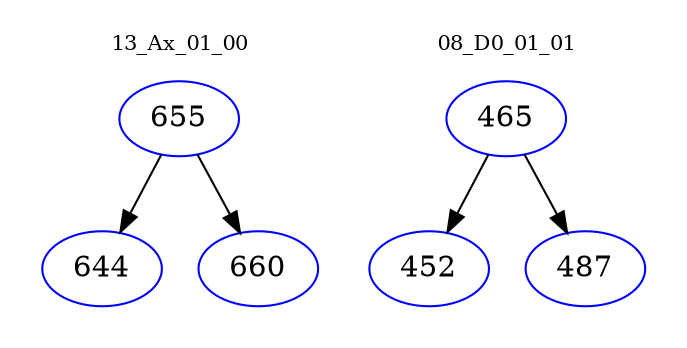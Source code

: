 digraph{
subgraph cluster_0 {
color = white
label = "13_Ax_01_00";
fontsize=10;
T0_655 [label="655", color="blue"]
T0_655 -> T0_644 [color="black"]
T0_644 [label="644", color="blue"]
T0_655 -> T0_660 [color="black"]
T0_660 [label="660", color="blue"]
}
subgraph cluster_1 {
color = white
label = "08_D0_01_01";
fontsize=10;
T1_465 [label="465", color="blue"]
T1_465 -> T1_452 [color="black"]
T1_452 [label="452", color="blue"]
T1_465 -> T1_487 [color="black"]
T1_487 [label="487", color="blue"]
}
}
